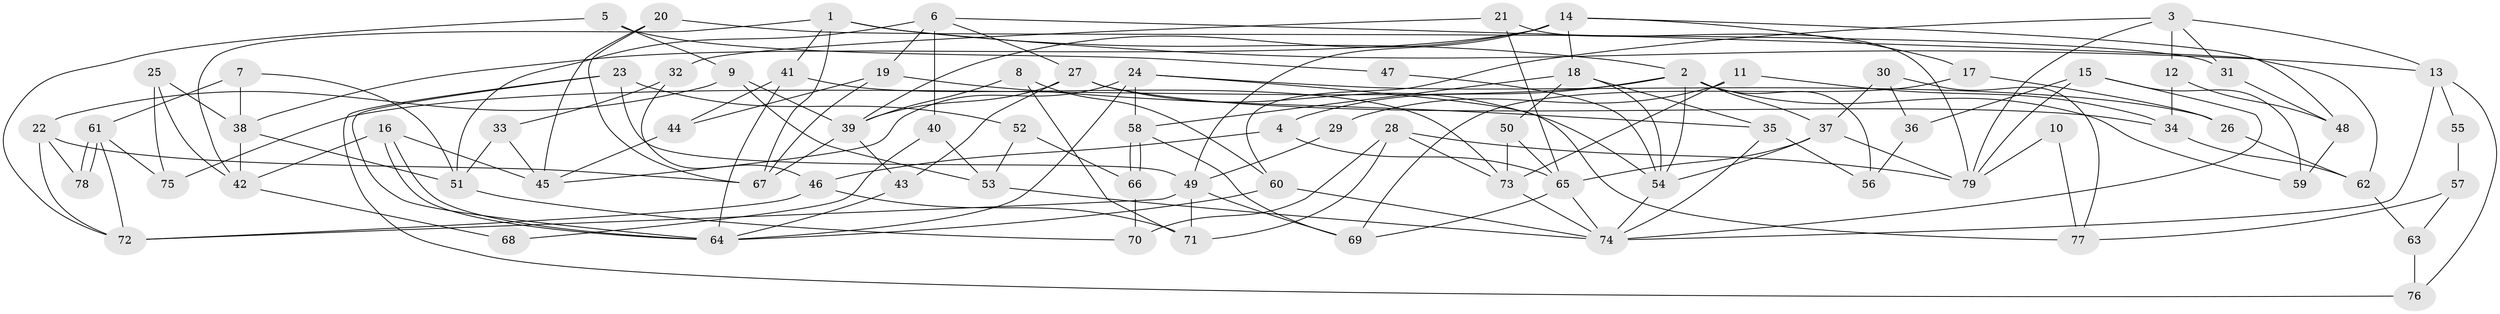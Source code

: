 // coarse degree distribution, {4: 0.30434782608695654, 5: 0.13043478260869565, 3: 0.17391304347826086, 2: 0.043478260869565216, 6: 0.08695652173913043, 9: 0.13043478260869565, 10: 0.043478260869565216, 11: 0.043478260869565216, 7: 0.043478260869565216}
// Generated by graph-tools (version 1.1) at 2025/53/03/04/25 21:53:43]
// undirected, 79 vertices, 158 edges
graph export_dot {
graph [start="1"]
  node [color=gray90,style=filled];
  1;
  2;
  3;
  4;
  5;
  6;
  7;
  8;
  9;
  10;
  11;
  12;
  13;
  14;
  15;
  16;
  17;
  18;
  19;
  20;
  21;
  22;
  23;
  24;
  25;
  26;
  27;
  28;
  29;
  30;
  31;
  32;
  33;
  34;
  35;
  36;
  37;
  38;
  39;
  40;
  41;
  42;
  43;
  44;
  45;
  46;
  47;
  48;
  49;
  50;
  51;
  52;
  53;
  54;
  55;
  56;
  57;
  58;
  59;
  60;
  61;
  62;
  63;
  64;
  65;
  66;
  67;
  68;
  69;
  70;
  71;
  72;
  73;
  74;
  75;
  76;
  77;
  78;
  79;
  1 -- 42;
  1 -- 13;
  1 -- 2;
  1 -- 41;
  1 -- 67;
  2 -- 54;
  2 -- 4;
  2 -- 37;
  2 -- 56;
  2 -- 59;
  2 -- 75;
  3 -- 79;
  3 -- 31;
  3 -- 12;
  3 -- 13;
  3 -- 60;
  4 -- 46;
  4 -- 65;
  5 -- 72;
  5 -- 9;
  5 -- 47;
  6 -- 27;
  6 -- 19;
  6 -- 40;
  6 -- 51;
  6 -- 62;
  7 -- 61;
  7 -- 51;
  7 -- 38;
  8 -- 71;
  8 -- 60;
  8 -- 39;
  9 -- 39;
  9 -- 22;
  9 -- 53;
  10 -- 79;
  10 -- 77;
  11 -- 34;
  11 -- 73;
  11 -- 29;
  12 -- 48;
  12 -- 34;
  13 -- 74;
  13 -- 55;
  13 -- 76;
  14 -- 18;
  14 -- 39;
  14 -- 17;
  14 -- 38;
  14 -- 48;
  14 -- 49;
  15 -- 74;
  15 -- 79;
  15 -- 36;
  15 -- 59;
  16 -- 45;
  16 -- 64;
  16 -- 64;
  16 -- 42;
  17 -- 69;
  17 -- 26;
  18 -- 58;
  18 -- 54;
  18 -- 35;
  18 -- 50;
  19 -- 35;
  19 -- 67;
  19 -- 44;
  20 -- 67;
  20 -- 45;
  20 -- 31;
  21 -- 65;
  21 -- 79;
  21 -- 32;
  22 -- 72;
  22 -- 67;
  22 -- 78;
  23 -- 64;
  23 -- 49;
  23 -- 52;
  23 -- 76;
  24 -- 64;
  24 -- 26;
  24 -- 45;
  24 -- 58;
  24 -- 77;
  25 -- 38;
  25 -- 42;
  25 -- 75;
  26 -- 62;
  27 -- 43;
  27 -- 54;
  27 -- 34;
  27 -- 39;
  28 -- 71;
  28 -- 70;
  28 -- 73;
  28 -- 79;
  29 -- 49;
  30 -- 36;
  30 -- 37;
  30 -- 77;
  31 -- 48;
  32 -- 33;
  32 -- 46;
  33 -- 51;
  33 -- 45;
  34 -- 62;
  35 -- 74;
  35 -- 56;
  36 -- 56;
  37 -- 65;
  37 -- 54;
  37 -- 79;
  38 -- 42;
  38 -- 51;
  39 -- 43;
  39 -- 67;
  40 -- 53;
  40 -- 68;
  41 -- 73;
  41 -- 44;
  41 -- 64;
  42 -- 68;
  43 -- 64;
  44 -- 45;
  46 -- 72;
  46 -- 71;
  47 -- 54;
  48 -- 59;
  49 -- 69;
  49 -- 71;
  49 -- 72;
  50 -- 73;
  50 -- 65;
  51 -- 70;
  52 -- 53;
  52 -- 66;
  53 -- 74;
  54 -- 74;
  55 -- 57;
  57 -- 63;
  57 -- 77;
  58 -- 66;
  58 -- 66;
  58 -- 69;
  60 -- 64;
  60 -- 74;
  61 -- 78;
  61 -- 78;
  61 -- 75;
  61 -- 72;
  62 -- 63;
  63 -- 76;
  65 -- 69;
  65 -- 74;
  66 -- 70;
  73 -- 74;
}
